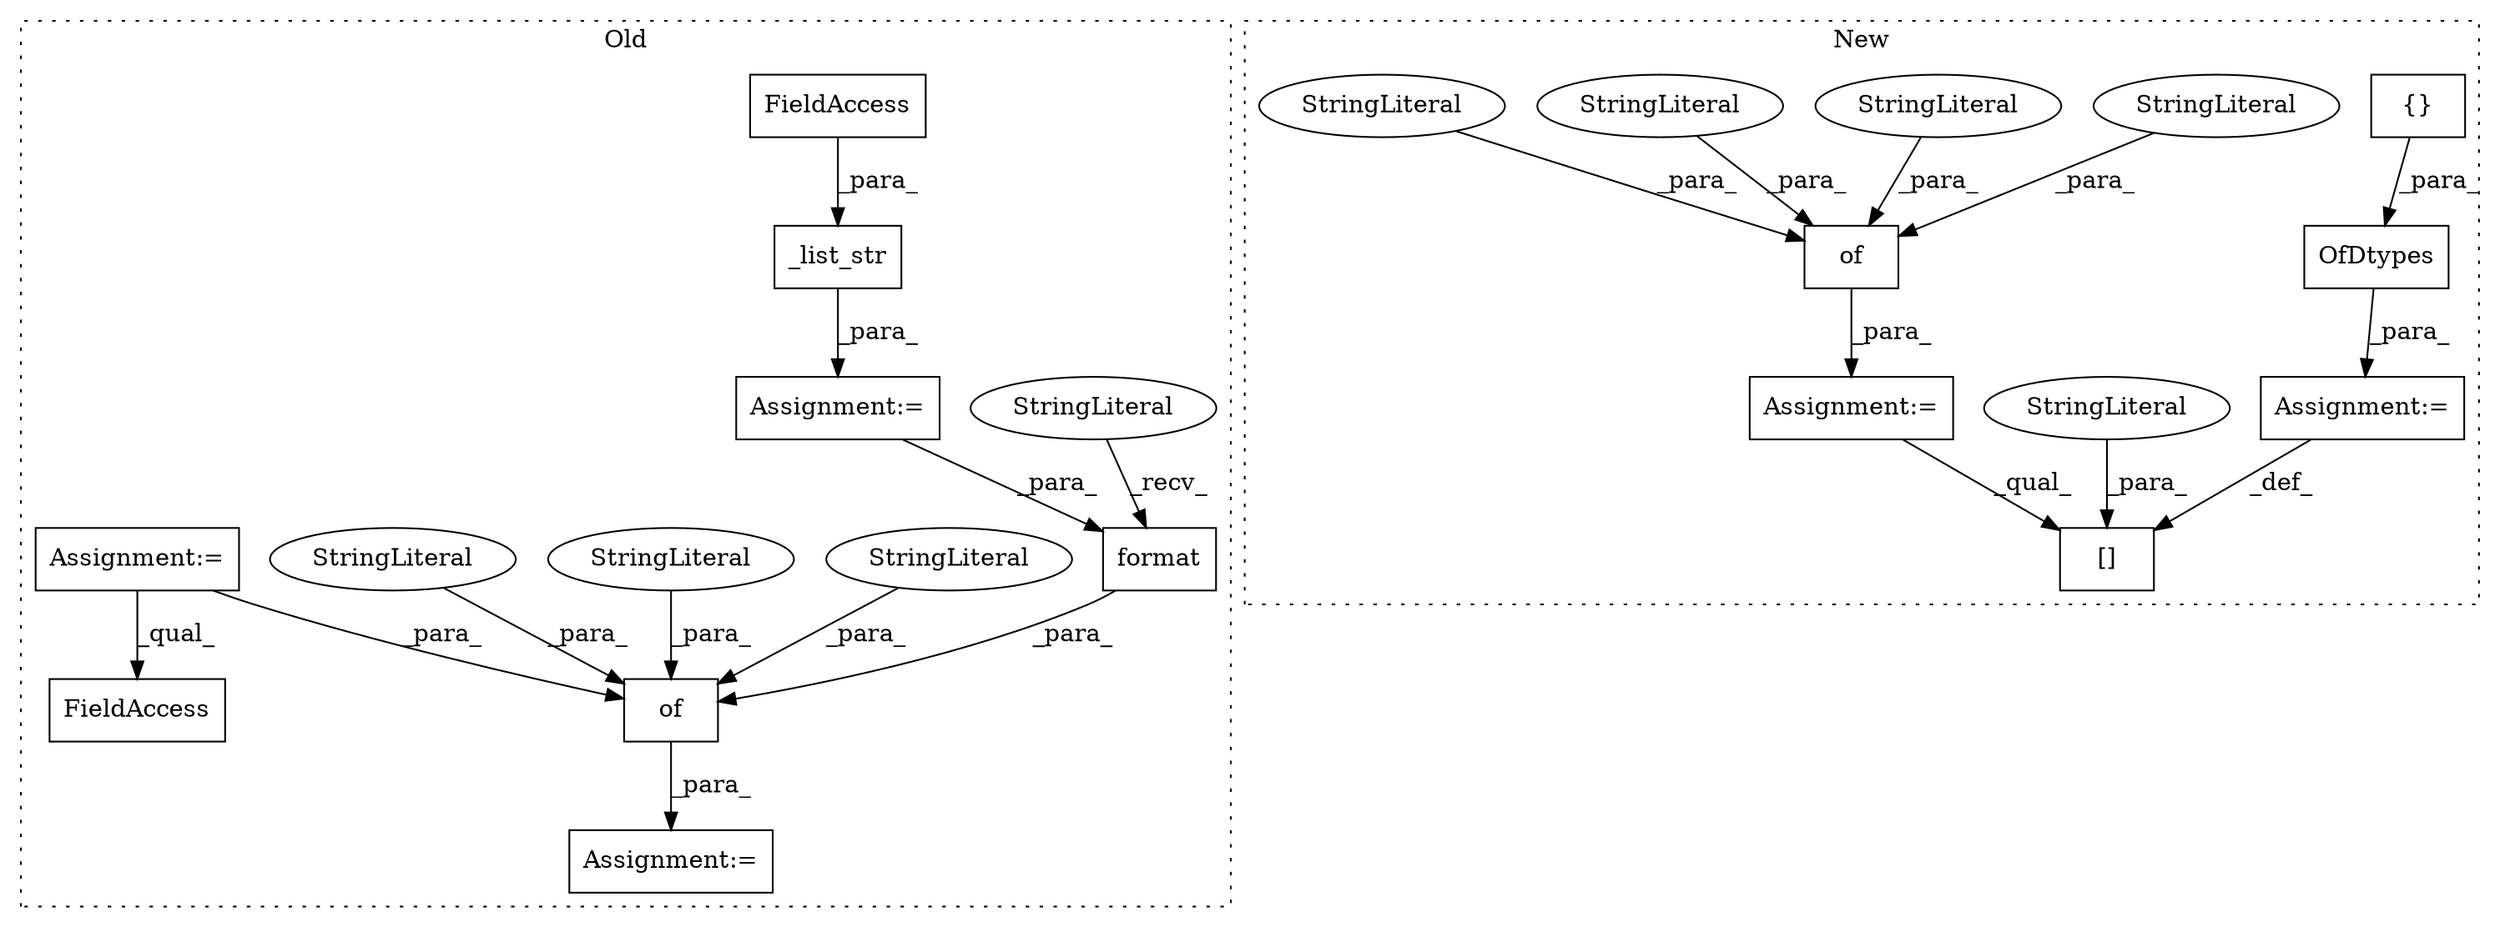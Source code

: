 digraph G {
subgraph cluster0 {
1 [label="format" a="32" s="17410,17424" l="7,1" shape="box"];
4 [label="StringLiteral" a="45" s="17391" l="18" shape="ellipse"];
5 [label="_list_str" a="32" s="17237,17260" l="10,1" shape="box"];
6 [label="FieldAccess" a="22" s="17247" l="13" shape="box"];
7 [label="of" a="32" s="17290,17425" l="3,1" shape="box"];
8 [label="StringLiteral" a="45" s="17293" l="7" shape="ellipse"];
9 [label="StringLiteral" a="45" s="17384" l="6" shape="ellipse"];
10 [label="StringLiteral" a="45" s="17338" l="8" shape="ellipse"];
12 [label="Assignment:=" a="7" s="17285" l="1" shape="box"];
13 [label="Assignment:=" a="7" s="16733" l="3" shape="box"];
14 [label="FieldAccess" a="22" s="17301" l="20" shape="box"];
15 [label="Assignment:=" a="7" s="17236" l="1" shape="box"];
label = "Old";
style="dotted";
}
subgraph cluster1 {
2 [label="OfDtypes" a="32" s="16639,16671" l="9,1" shape="box"];
3 [label="{}" a="4" s="16657,16670" l="1,1" shape="box"];
11 [label="Assignment:=" a="7" s="16638" l="1" shape="box"];
16 [label="[]" a="2" s="16610,16637" l="13,1" shape="box"];
17 [label="StringLiteral" a="45" s="16623" l="14" shape="ellipse"];
18 [label="of" a="32" s="16485,16570" l="3,1" shape="box"];
19 [label="StringLiteral" a="45" s="16506" l="17" shape="ellipse"];
20 [label="StringLiteral" a="45" s="16540" l="11" shape="ellipse"];
21 [label="StringLiteral" a="45" s="16552" l="18" shape="ellipse"];
22 [label="StringLiteral" a="45" s="16488" l="9" shape="ellipse"];
23 [label="Assignment:=" a="7" s="16480" l="1" shape="box"];
label = "New";
style="dotted";
}
1 -> 7 [label="_para_"];
2 -> 11 [label="_para_"];
3 -> 2 [label="_para_"];
4 -> 1 [label="_recv_"];
5 -> 15 [label="_para_"];
6 -> 5 [label="_para_"];
7 -> 12 [label="_para_"];
8 -> 7 [label="_para_"];
9 -> 7 [label="_para_"];
10 -> 7 [label="_para_"];
11 -> 16 [label="_def_"];
13 -> 14 [label="_qual_"];
13 -> 7 [label="_para_"];
15 -> 1 [label="_para_"];
17 -> 16 [label="_para_"];
18 -> 23 [label="_para_"];
19 -> 18 [label="_para_"];
20 -> 18 [label="_para_"];
21 -> 18 [label="_para_"];
22 -> 18 [label="_para_"];
23 -> 16 [label="_qual_"];
}